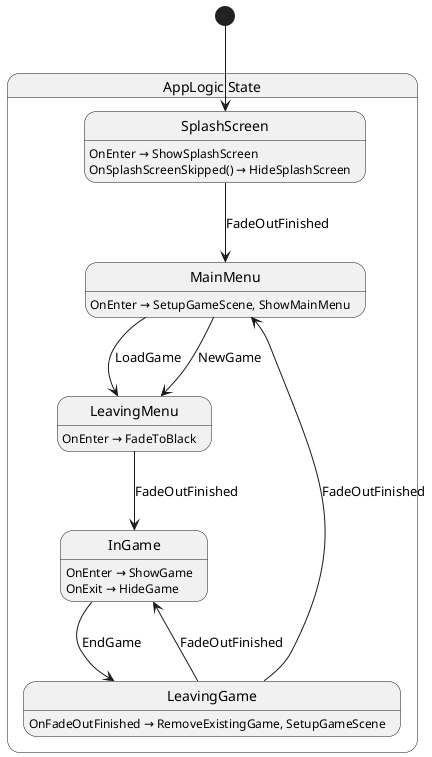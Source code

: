 @startuml AppLogic
state "AppLogic State" as Cs001_AppLogic_State {
  state "SplashScreen" as Cs001_AppLogic_State_SplashScreen
  state "MainMenu" as Cs001_AppLogic_State_MainMenu
  state "LeavingGame" as Cs001_AppLogic_State_LeavingGame
  state "InGame" as Cs001_AppLogic_State_InGame
  state "LeavingMenu" as Cs001_AppLogic_State_LeavingMenu
}

Cs001_AppLogic_State_InGame --> Cs001_AppLogic_State_LeavingGame : EndGame
Cs001_AppLogic_State_LeavingGame --> Cs001_AppLogic_State_InGame : FadeOutFinished
Cs001_AppLogic_State_LeavingGame --> Cs001_AppLogic_State_MainMenu : FadeOutFinished
Cs001_AppLogic_State_LeavingMenu --> Cs001_AppLogic_State_InGame : FadeOutFinished
Cs001_AppLogic_State_MainMenu --> Cs001_AppLogic_State_LeavingMenu : LoadGame
Cs001_AppLogic_State_MainMenu --> Cs001_AppLogic_State_LeavingMenu : NewGame
Cs001_AppLogic_State_SplashScreen --> Cs001_AppLogic_State_MainMenu : FadeOutFinished

Cs001_AppLogic_State_InGame : OnEnter → ShowGame
Cs001_AppLogic_State_InGame : OnExit → HideGame
Cs001_AppLogic_State_LeavingGame : OnFadeOutFinished → RemoveExistingGame, SetupGameScene
Cs001_AppLogic_State_LeavingMenu : OnEnter → FadeToBlack
Cs001_AppLogic_State_MainMenu : OnEnter → SetupGameScene, ShowMainMenu
Cs001_AppLogic_State_SplashScreen : OnEnter → ShowSplashScreen
Cs001_AppLogic_State_SplashScreen : OnSplashScreenSkipped() → HideSplashScreen

[*] --> Cs001_AppLogic_State_SplashScreen
@enduml